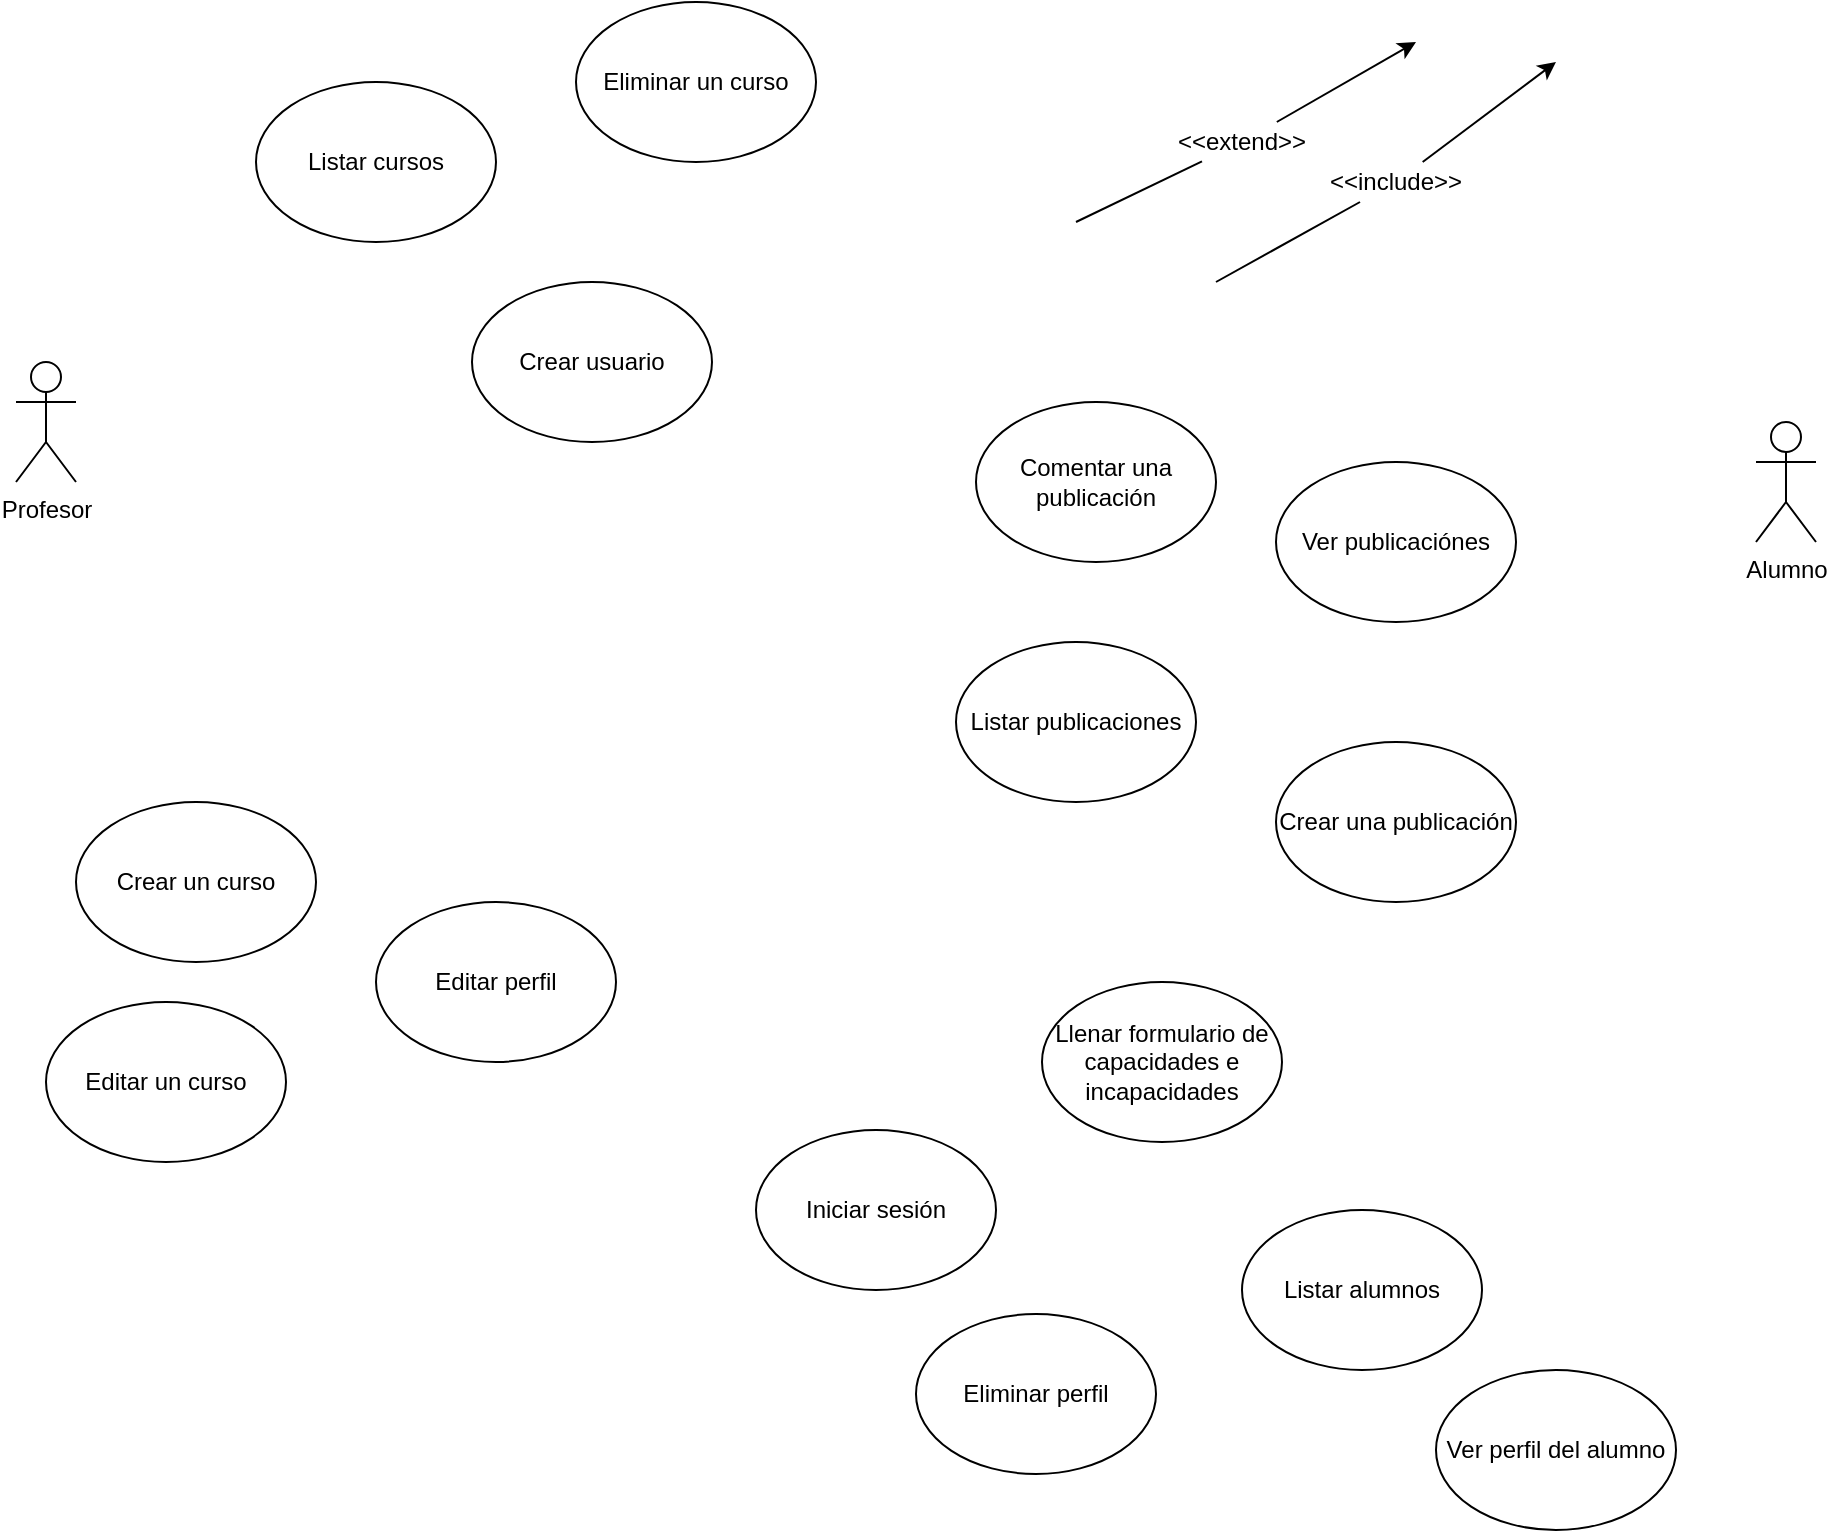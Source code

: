 <mxfile version="10.6.7" type="device"><diagram id="usXzBBMcswd45_sDZzOX" name="Page-1"><mxGraphModel dx="887" dy="1762" grid="1" gridSize="10" guides="1" tooltips="1" connect="1" arrows="1" fold="1" page="1" pageScale="1" pageWidth="827" pageHeight="1169" math="0" shadow="0"><root><mxCell id="0"/><mxCell id="1" parent="0"/><mxCell id="sLl37YEiZn9i39P-m6Zy-1" value="Profesor" style="shape=umlActor;verticalLabelPosition=bottom;labelBackgroundColor=#ffffff;verticalAlign=top;html=1;outlineConnect=0;" parent="1" vertex="1"><mxGeometry x="100" y="160" width="30" height="60" as="geometry"/></mxCell><mxCell id="sLl37YEiZn9i39P-m6Zy-2" value="Crear un curso" style="ellipse;whiteSpace=wrap;html=1;" parent="1" vertex="1"><mxGeometry x="130" y="380" width="120" height="80" as="geometry"/></mxCell><mxCell id="sLl37YEiZn9i39P-m6Zy-4" value="Eliminar un curso" style="ellipse;whiteSpace=wrap;html=1;" parent="1" vertex="1"><mxGeometry x="380" y="-20" width="120" height="80" as="geometry"/></mxCell><mxCell id="sLl37YEiZn9i39P-m6Zy-5" value="Crear una publicación&lt;br&gt;" style="ellipse;whiteSpace=wrap;html=1;" parent="1" vertex="1"><mxGeometry x="730" y="350" width="120" height="80" as="geometry"/></mxCell><mxCell id="7D-m8SqPiO-RuqWVhh1d-1" value="Alumno" style="shape=umlActor;verticalLabelPosition=bottom;labelBackgroundColor=#ffffff;verticalAlign=top;html=1;outlineConnect=0;" parent="1" vertex="1"><mxGeometry x="970" y="190" width="30" height="60" as="geometry"/></mxCell><mxCell id="7D-m8SqPiO-RuqWVhh1d-4" value="Ver publicaciónes" style="ellipse;whiteSpace=wrap;html=1;" parent="1" vertex="1"><mxGeometry x="730" y="210" width="120" height="80" as="geometry"/></mxCell><mxCell id="7D-m8SqPiO-RuqWVhh1d-6" value="Crear usuario&lt;br&gt;" style="ellipse;whiteSpace=wrap;html=1;" parent="1" vertex="1"><mxGeometry x="328" y="120" width="120" height="80" as="geometry"/></mxCell><mxCell id="7D-m8SqPiO-RuqWVhh1d-8" value="Comentar una publicación&lt;br&gt;" style="ellipse;whiteSpace=wrap;html=1;" parent="1" vertex="1"><mxGeometry x="580" y="180" width="120" height="80" as="geometry"/></mxCell><mxCell id="7D-m8SqPiO-RuqWVhh1d-9" value="Editar un curso" style="ellipse;whiteSpace=wrap;html=1;" parent="1" vertex="1"><mxGeometry x="115" y="480" width="120" height="80" as="geometry"/></mxCell><mxCell id="Shp03xSM7WA7pmhIKkjg-2" value="Llenar formulario de capacidades e incapacidades" style="ellipse;whiteSpace=wrap;html=1;" vertex="1" parent="1"><mxGeometry x="613" y="470" width="120" height="80" as="geometry"/></mxCell><mxCell id="Shp03xSM7WA7pmhIKkjg-3" value="Editar perfil" style="ellipse;whiteSpace=wrap;html=1;" vertex="1" parent="1"><mxGeometry x="280" y="430" width="120" height="80" as="geometry"/></mxCell><mxCell id="Shp03xSM7WA7pmhIKkjg-4" value="Eliminar perfil" style="ellipse;whiteSpace=wrap;html=1;" vertex="1" parent="1"><mxGeometry x="550" y="636" width="120" height="80" as="geometry"/></mxCell><mxCell id="Shp03xSM7WA7pmhIKkjg-7" value="Ver perfil del alumno" style="ellipse;whiteSpace=wrap;html=1;" vertex="1" parent="1"><mxGeometry x="810" y="664" width="120" height="80" as="geometry"/></mxCell><mxCell id="Shp03xSM7WA7pmhIKkjg-8" value="Listar alumnos" style="ellipse;whiteSpace=wrap;html=1;" vertex="1" parent="1"><mxGeometry x="713" y="584" width="120" height="80" as="geometry"/></mxCell><mxCell id="Shp03xSM7WA7pmhIKkjg-12" value="Iniciar sesión" style="ellipse;whiteSpace=wrap;html=1;" vertex="1" parent="1"><mxGeometry x="470" y="544" width="120" height="80" as="geometry"/></mxCell><mxCell id="Shp03xSM7WA7pmhIKkjg-14" value="" style="endArrow=classic;html=1;" edge="1" parent="1" source="Shp03xSM7WA7pmhIKkjg-16"><mxGeometry width="50" height="50" relative="1" as="geometry"><mxPoint x="680" y="65" as="sourcePoint"/><mxPoint x="800" as="targetPoint"/></mxGeometry></mxCell><mxCell id="Shp03xSM7WA7pmhIKkjg-16" value="&amp;lt;&amp;lt;extend&amp;gt;&amp;gt;" style="text;html=1;strokeColor=none;fillColor=none;align=center;verticalAlign=middle;whiteSpace=wrap;rounded=0;" vertex="1" parent="1"><mxGeometry x="693" y="40" width="40" height="20" as="geometry"/></mxCell><mxCell id="Shp03xSM7WA7pmhIKkjg-19" value="" style="endArrow=none;html=1;" edge="1" parent="1" target="Shp03xSM7WA7pmhIKkjg-16"><mxGeometry width="50" height="50" relative="1" as="geometry"><mxPoint x="630" y="90" as="sourcePoint"/><mxPoint x="700" y="60" as="targetPoint"/></mxGeometry></mxCell><mxCell id="Shp03xSM7WA7pmhIKkjg-20" value="" style="endArrow=classic;html=1;" edge="1" parent="1" source="Shp03xSM7WA7pmhIKkjg-21"><mxGeometry width="50" height="50" relative="1" as="geometry"><mxPoint x="690" y="75" as="sourcePoint"/><mxPoint x="870" y="10" as="targetPoint"/></mxGeometry></mxCell><mxCell id="Shp03xSM7WA7pmhIKkjg-21" value="&amp;lt;&amp;lt;include&amp;gt;&amp;gt;" style="text;html=1;strokeColor=none;fillColor=none;align=center;verticalAlign=middle;whiteSpace=wrap;rounded=0;" vertex="1" parent="1"><mxGeometry x="770" y="60" width="40" height="20" as="geometry"/></mxCell><mxCell id="Shp03xSM7WA7pmhIKkjg-22" value="" style="endArrow=none;html=1;" edge="1" parent="1" target="Shp03xSM7WA7pmhIKkjg-21"><mxGeometry width="50" height="50" relative="1" as="geometry"><mxPoint x="700" y="120" as="sourcePoint"/><mxPoint x="710" y="70" as="targetPoint"/></mxGeometry></mxCell><mxCell id="Shp03xSM7WA7pmhIKkjg-23" value="Listar cursos" style="ellipse;whiteSpace=wrap;html=1;" vertex="1" parent="1"><mxGeometry x="220" y="20" width="120" height="80" as="geometry"/></mxCell><mxCell id="Shp03xSM7WA7pmhIKkjg-25" value="Listar publicaciones&lt;br&gt;" style="ellipse;whiteSpace=wrap;html=1;" vertex="1" parent="1"><mxGeometry x="570" y="300" width="120" height="80" as="geometry"/></mxCell></root></mxGraphModel></diagram></mxfile>